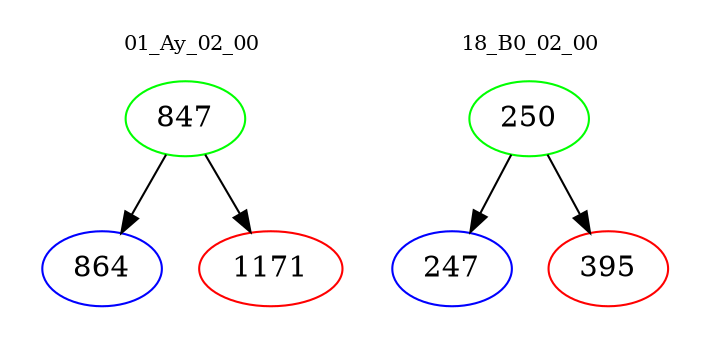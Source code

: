 digraph{
subgraph cluster_0 {
color = white
label = "01_Ay_02_00";
fontsize=10;
T0_847 [label="847", color="green"]
T0_847 -> T0_864 [color="black"]
T0_864 [label="864", color="blue"]
T0_847 -> T0_1171 [color="black"]
T0_1171 [label="1171", color="red"]
}
subgraph cluster_1 {
color = white
label = "18_B0_02_00";
fontsize=10;
T1_250 [label="250", color="green"]
T1_250 -> T1_247 [color="black"]
T1_247 [label="247", color="blue"]
T1_250 -> T1_395 [color="black"]
T1_395 [label="395", color="red"]
}
}
